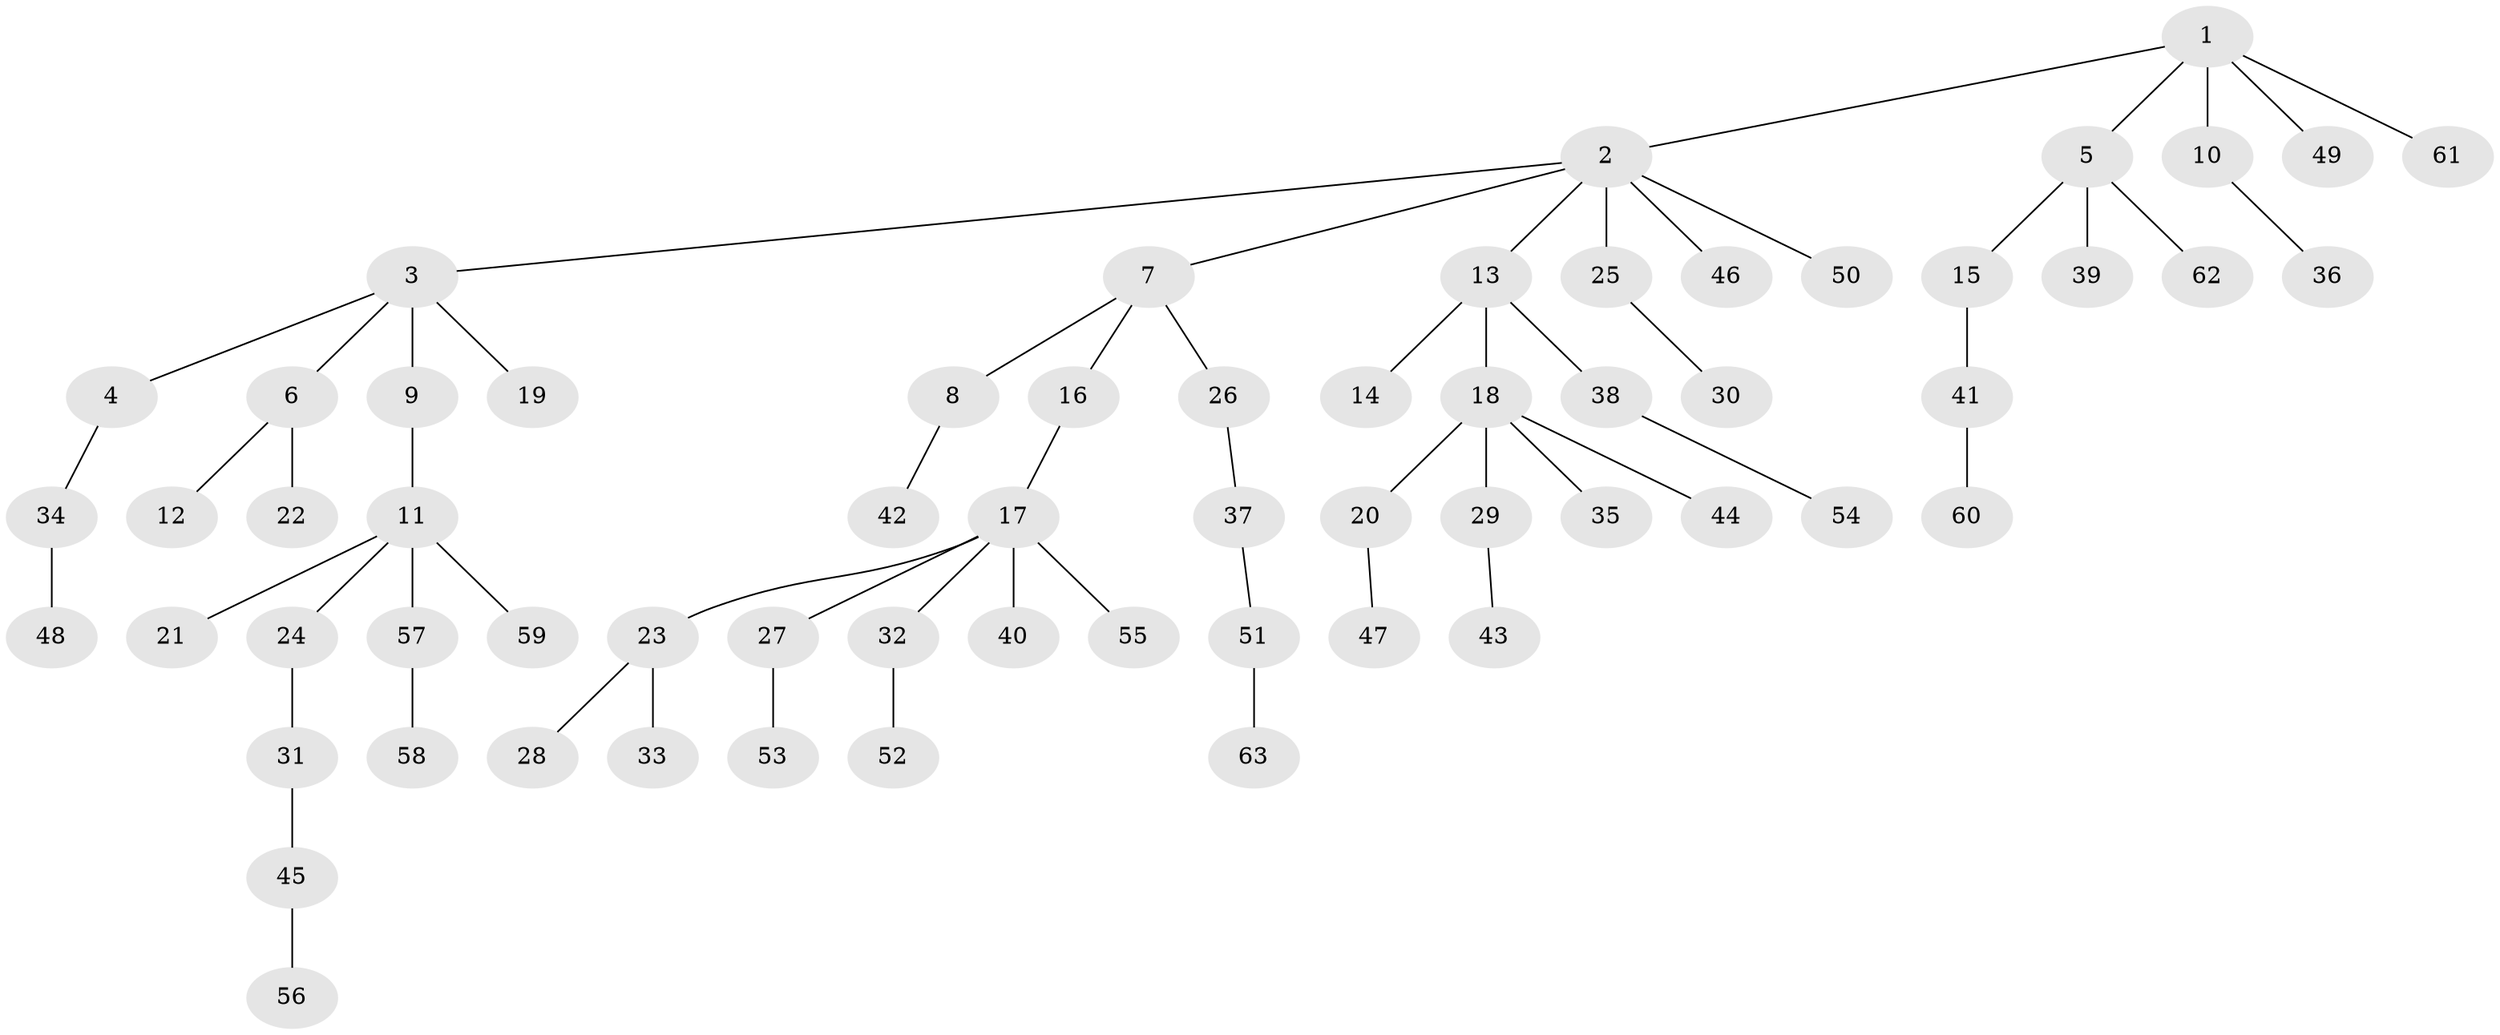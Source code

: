 // Generated by graph-tools (version 1.1) at 2025/15/03/09/25 04:15:25]
// undirected, 63 vertices, 62 edges
graph export_dot {
graph [start="1"]
  node [color=gray90,style=filled];
  1;
  2;
  3;
  4;
  5;
  6;
  7;
  8;
  9;
  10;
  11;
  12;
  13;
  14;
  15;
  16;
  17;
  18;
  19;
  20;
  21;
  22;
  23;
  24;
  25;
  26;
  27;
  28;
  29;
  30;
  31;
  32;
  33;
  34;
  35;
  36;
  37;
  38;
  39;
  40;
  41;
  42;
  43;
  44;
  45;
  46;
  47;
  48;
  49;
  50;
  51;
  52;
  53;
  54;
  55;
  56;
  57;
  58;
  59;
  60;
  61;
  62;
  63;
  1 -- 2;
  1 -- 5;
  1 -- 10;
  1 -- 49;
  1 -- 61;
  2 -- 3;
  2 -- 7;
  2 -- 13;
  2 -- 25;
  2 -- 46;
  2 -- 50;
  3 -- 4;
  3 -- 6;
  3 -- 9;
  3 -- 19;
  4 -- 34;
  5 -- 15;
  5 -- 39;
  5 -- 62;
  6 -- 12;
  6 -- 22;
  7 -- 8;
  7 -- 16;
  7 -- 26;
  8 -- 42;
  9 -- 11;
  10 -- 36;
  11 -- 21;
  11 -- 24;
  11 -- 57;
  11 -- 59;
  13 -- 14;
  13 -- 18;
  13 -- 38;
  15 -- 41;
  16 -- 17;
  17 -- 23;
  17 -- 27;
  17 -- 32;
  17 -- 40;
  17 -- 55;
  18 -- 20;
  18 -- 29;
  18 -- 35;
  18 -- 44;
  20 -- 47;
  23 -- 28;
  23 -- 33;
  24 -- 31;
  25 -- 30;
  26 -- 37;
  27 -- 53;
  29 -- 43;
  31 -- 45;
  32 -- 52;
  34 -- 48;
  37 -- 51;
  38 -- 54;
  41 -- 60;
  45 -- 56;
  51 -- 63;
  57 -- 58;
}
